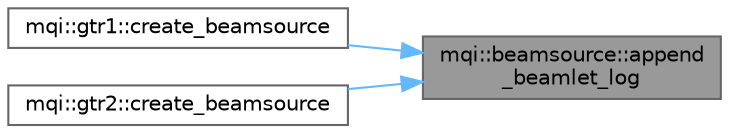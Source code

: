 digraph "mqi::beamsource::append_beamlet_log"
{
 // LATEX_PDF_SIZE
  bgcolor="transparent";
  edge [fontname=Helvetica,fontsize=10,labelfontname=Helvetica,labelfontsize=10];
  node [fontname=Helvetica,fontsize=10,shape=box,height=0.2,width=0.4];
  rankdir="RL";
  Node1 [id="Node000001",label="mqi::beamsource::append\l_beamlet_log",height=0.2,width=0.4,color="gray40", fillcolor="grey60", style="filled", fontcolor="black",tooltip="Appends a beamlet based on log file data."];
  Node1 -> Node2 [id="edge1_Node000001_Node000002",dir="back",color="steelblue1",style="solid",tooltip=" "];
  Node2 [id="Node000002",label="mqi::gtr1::create_beamsource",height=0.2,width=0.4,color="grey40", fillcolor="white", style="filled",URL="$classmqi_1_1gtr1.html#a14f3c4f852c2347f6d7b15e9e566f7c0",tooltip="Creates a beam source model from log file data."];
  Node1 -> Node3 [id="edge2_Node000001_Node000003",dir="back",color="steelblue1",style="solid",tooltip=" "];
  Node3 [id="Node000003",label="mqi::gtr2::create_beamsource",height=0.2,width=0.4,color="grey40", fillcolor="white", style="filled",URL="$classmqi_1_1gtr2.html#a8b9fbf8b2d88b554b1d059a5e988fd4d",tooltip="Creates a beam source model from log file data."];
}
